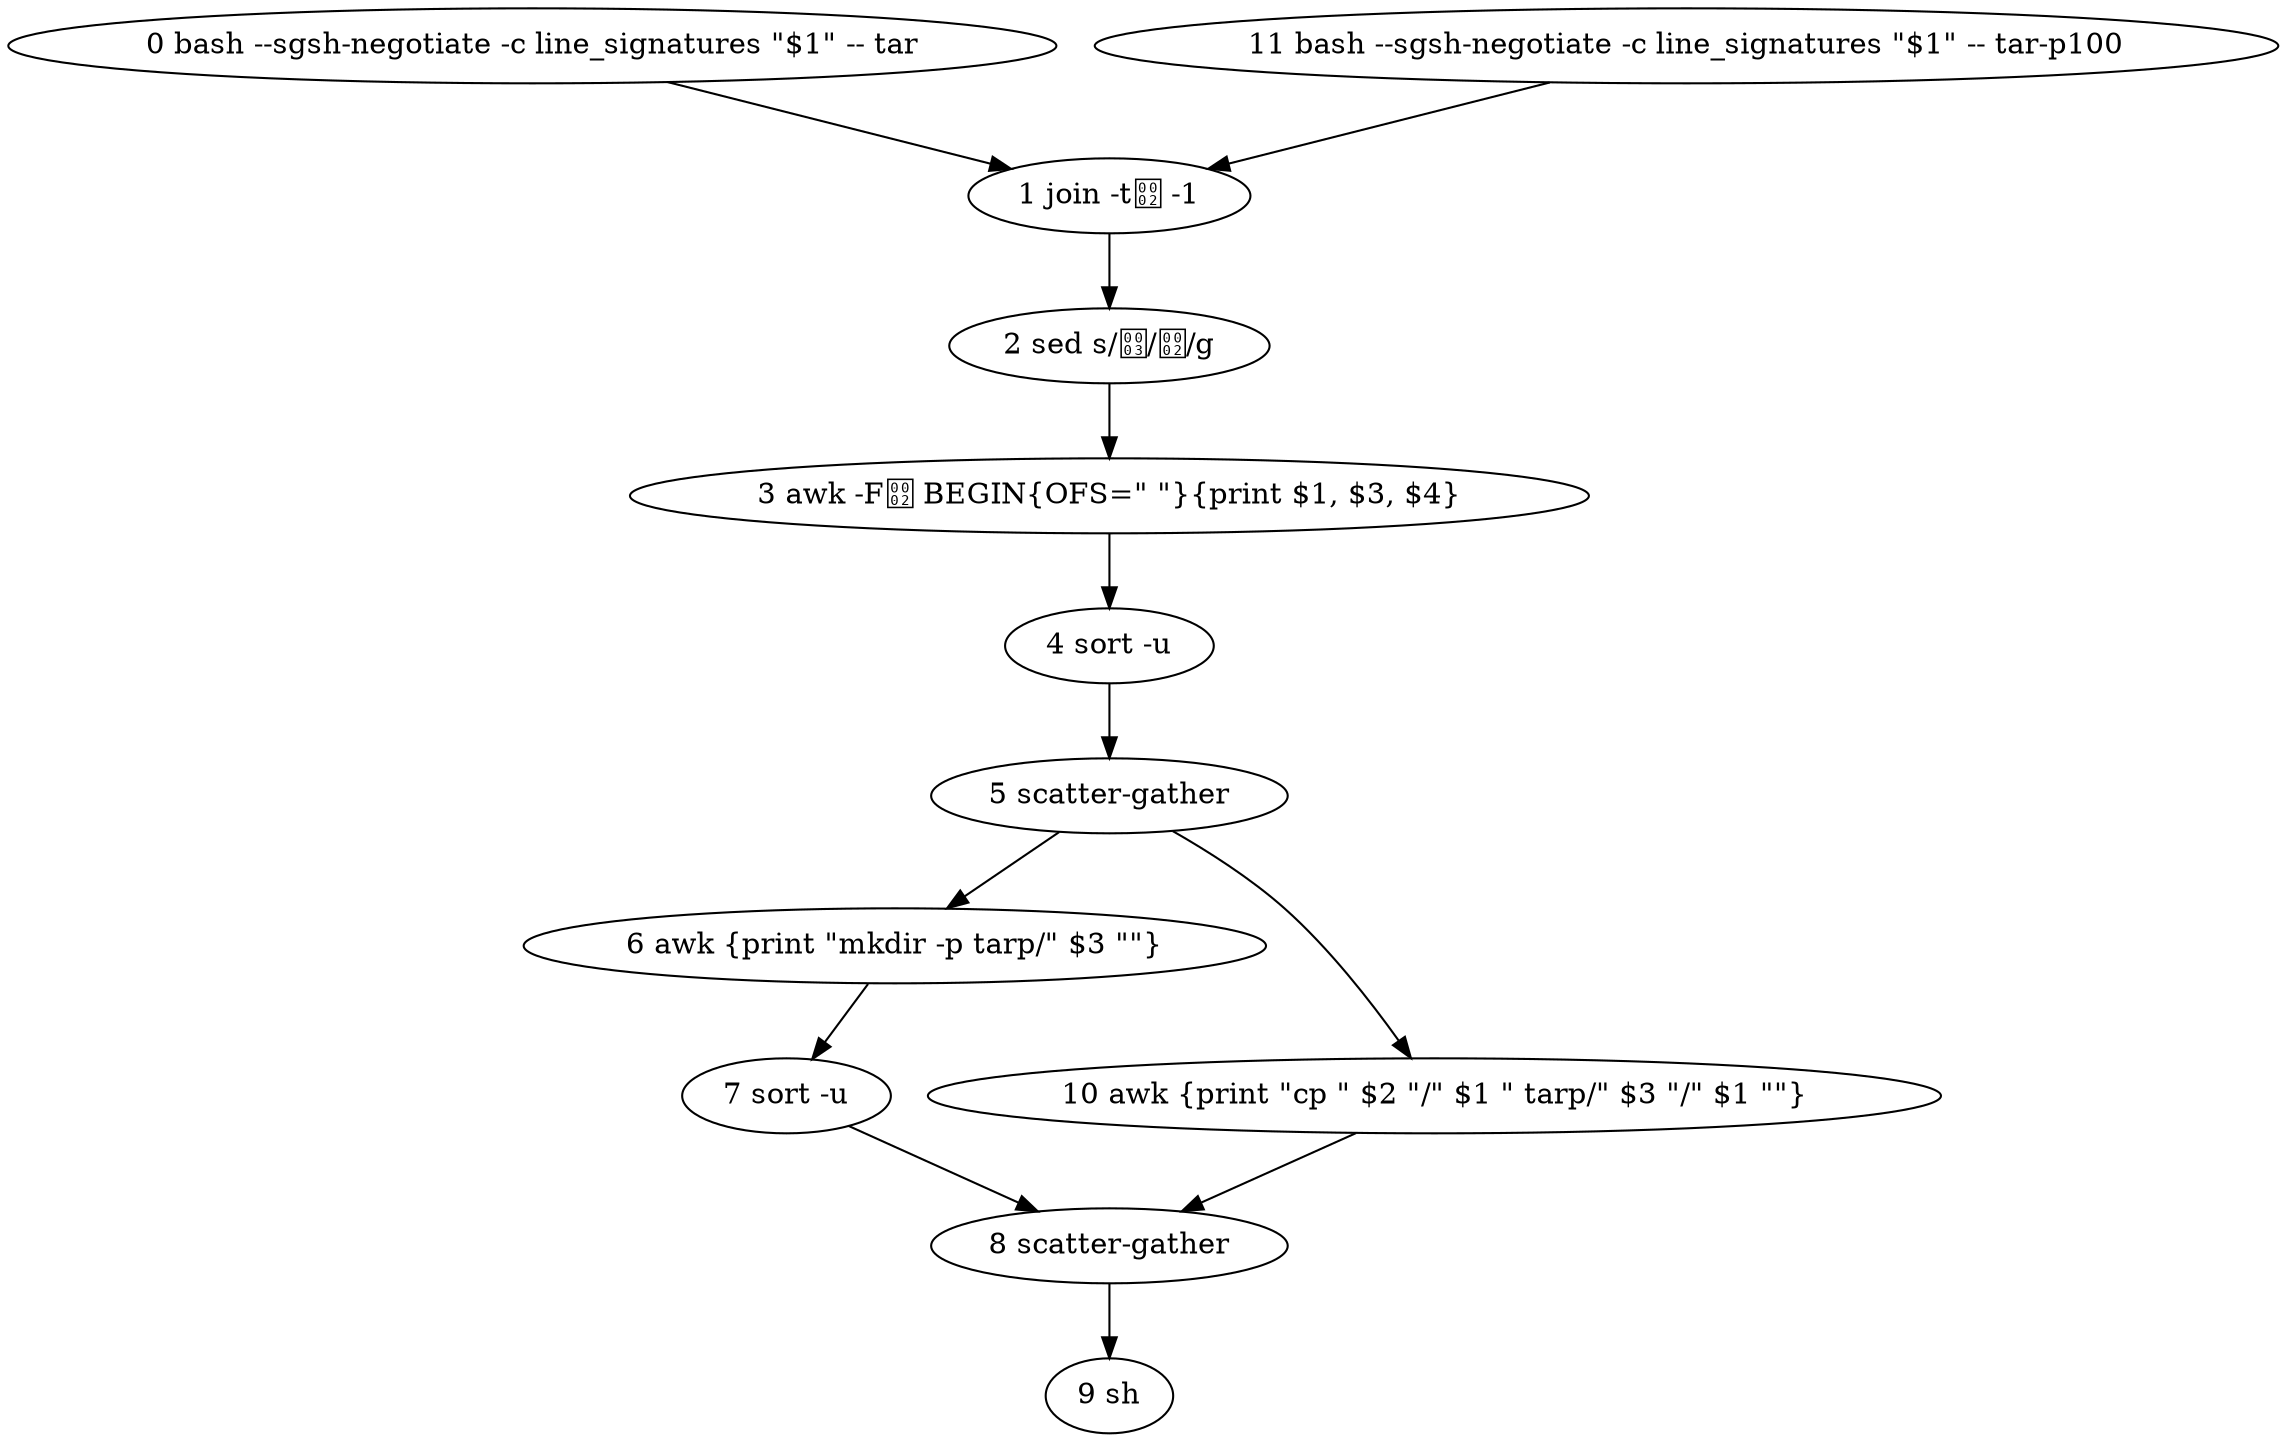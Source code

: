 digraph {
	n0 [label="0 bash --sgsh-negotiate -c line_signatures \"$1\" -- tar"];
	n0 -> n1;
	n1 [label="1 join -t -1"];
	n1 -> n2;
	n2 [label="2 sed s///g"];
	n2 -> n3;
	n3 [label="3 awk -F BEGIN{OFS=\" \"}{print $1, $3, $4}"];
	n3 -> n4;
	n4 [label="4 sort -u"];
	n4 -> n5;
	n5 [label="5 scatter-gather"];
	n5 -> n6;
	n5 -> n10;
	n6 [label="6 awk {print \"mkdir -p tarp/\" $3 \"\"}"];
	n6 -> n7;
	n7 [label="7 sort -u"];
	n7 -> n8;
	n8 [label="8 scatter-gather"];
	n8 -> n9;
	n9 [label="9 sh"];
	n10 [label="10 awk {print \"cp \" $2 \"/\" $1 \" tarp/\" $3 \"/\" $1 \"\"}"];
	n10 -> n8;
	n11 [label="11 bash --sgsh-negotiate -c line_signatures \"$1\" -- tar-p100"];
	n11 -> n1;
}